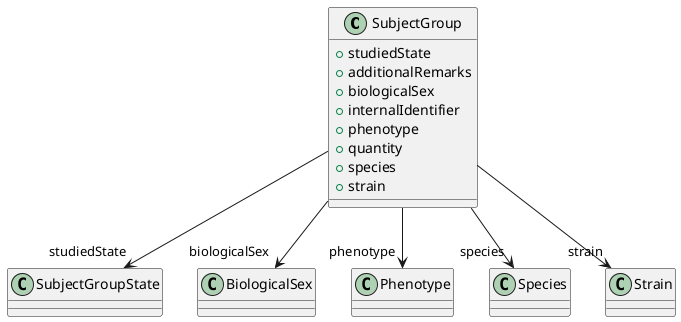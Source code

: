 @startuml
class SubjectGroup {
+studiedState
+additionalRemarks
+biologicalSex
+internalIdentifier
+phenotype
+quantity
+species
+strain

}
SubjectGroup -d-> "studiedState" SubjectGroupState
SubjectGroup -d-> "biologicalSex" BiologicalSex
SubjectGroup -d-> "phenotype" Phenotype
SubjectGroup -d-> "species" Species
SubjectGroup -d-> "strain" Strain

@enduml